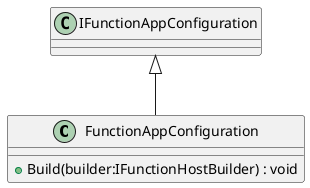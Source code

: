 @startuml
class FunctionAppConfiguration {
    + Build(builder:IFunctionHostBuilder) : void
}
IFunctionAppConfiguration <|-- FunctionAppConfiguration
@enduml

